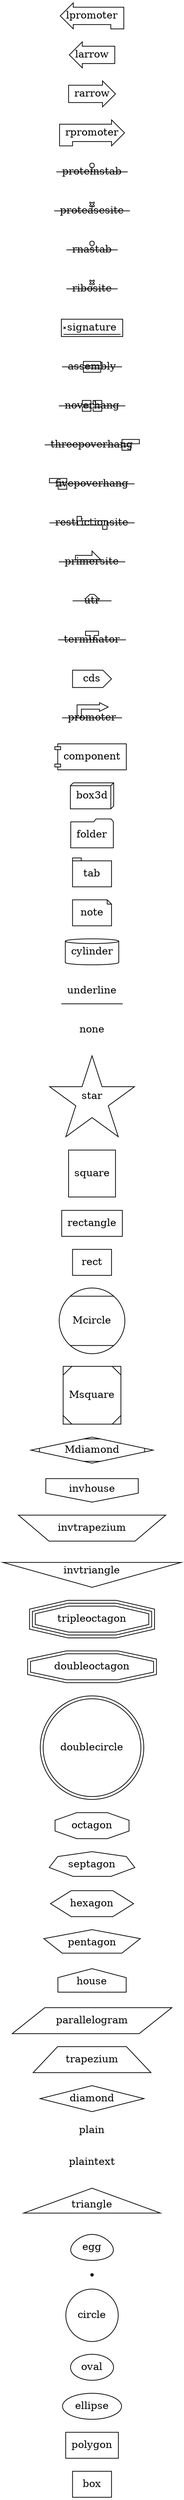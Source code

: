 graph{
rankdir="LR"

{rank="min";box;polygon}

   box[shape=box]
   polygon[shape=polygon]
   ellipse[shape=ellipse]
   oval[shape=oval]


   circle[shape=circle]
   point[shape=point]
   egg[shape=egg]
   triangle[shape=triangle]

   plaintext[shape=plaintext]
plain[shape=plain]
diamond[shape=diamond]
trapezium[shape=trapezium]

parallelogram[shape=parallelogram]
house[shape=house]
pentagon[shape=pentagon]
hexagon[shape=hexagon]
septagon[shape=septagon]
octagon[shape=octagon]
doublecircle[shape=doublecircle]
doubleoctagon[shape=doubleoctagon]
tripleoctagon[shape=tripleoctagon]
invtriangle[shape=invtriangle]
invtrapezium[shape=invtrapezium]
invhouse[shape=invhouse]
Mdiamond[shape=Mdiamond]
Msquare[shape=Msquare]
Mcircle[shape=Mcircle]
rect[shape=rect]
rectangle[shape=rectangle]
square[shape=square]
star[shape=star]
none[shape=none]
underline[shape=underline]
cylinder[shape=cylinder]
note[shape=note]
tab[shape=tab]
folder[shape=folder]
box3d[shape=box3d]

component[shape=component]
promoter[shape=promoter]
cds[shape=cds]
terminator[shape=terminator]
utr[shape=utr]
primersite[shape=primersite]
restrictionsite[shape=restrictionsite]
fivepoverhang[shape=fivepoverhang]
threepoverhang[shape=threepoverhang]
noverhang[shape=noverhang]
assembly[shape=assembly]



signature[shape=signature]

#insulator[shape=insulator]

ribosite[shape=ribosite]

rnastab[shape=rnastab]
proteasesite[shape=proteasesite]
proteinstab[shape=proteinstab]
rpromoter[shape=rpromoter]
rarrow[shape=rarrow]

larrow[shape=larrow]
lpromoter[shape=lpromoter]
}